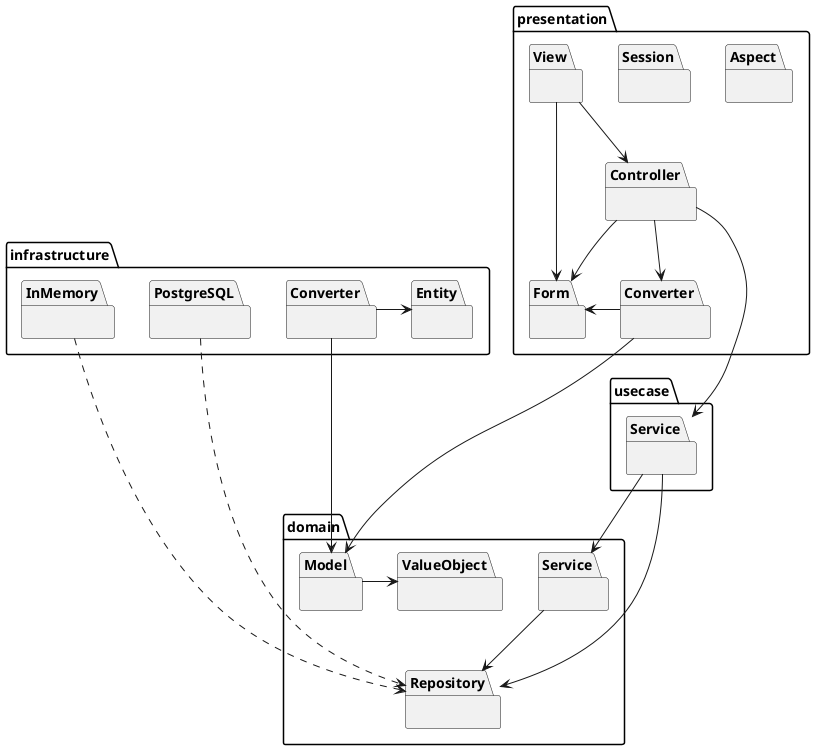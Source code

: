 @startuml

package presentation {
   	package Controller as p_ctl {

   	}
   	package Aspect as p_asp {

   	}
   	package Session as p_ssn {

   	}
   	package View as p_vw {

   	}
   	package Form as p_fm {

   	}
   	package Converter as p_cvtr {

   	}
}

package domain {
	package ValueObject as d_vo {

   	}

   	package Service as d_svc {

   	}

   	package Repository as d_rp {

    }

    package Model as d_mdl {

    }

}

package infrastructure {
   	package InMemory as i_im {

   	}
	package PostgreSQL as i_pgsql {

   	}
	package Entity as i_ety {

   	}
   	package Converter as i_cvtr {

   	}
}

package usecase {
    package Service as u_svc {

    }
}


/' プレゼンテーション層の依存関係 '/
i_cvtr ---> d_mdl
i_cvtr -> i_ety
i_im ...> d_rp
i_pgsql ..> d_rp

p_vw --> p_ctl
p_vw --> p_fm
p_ctl --> p_fm
p_ctl --> p_cvtr
p_cvtr -> p_fm
p_cvtr ---> d_mdl
p_ctl --> u_svc

u_svc --> d_rp
u_svc --> d_svc
d_svc --> d_rp
d_mdl -> d_vo



@enduml